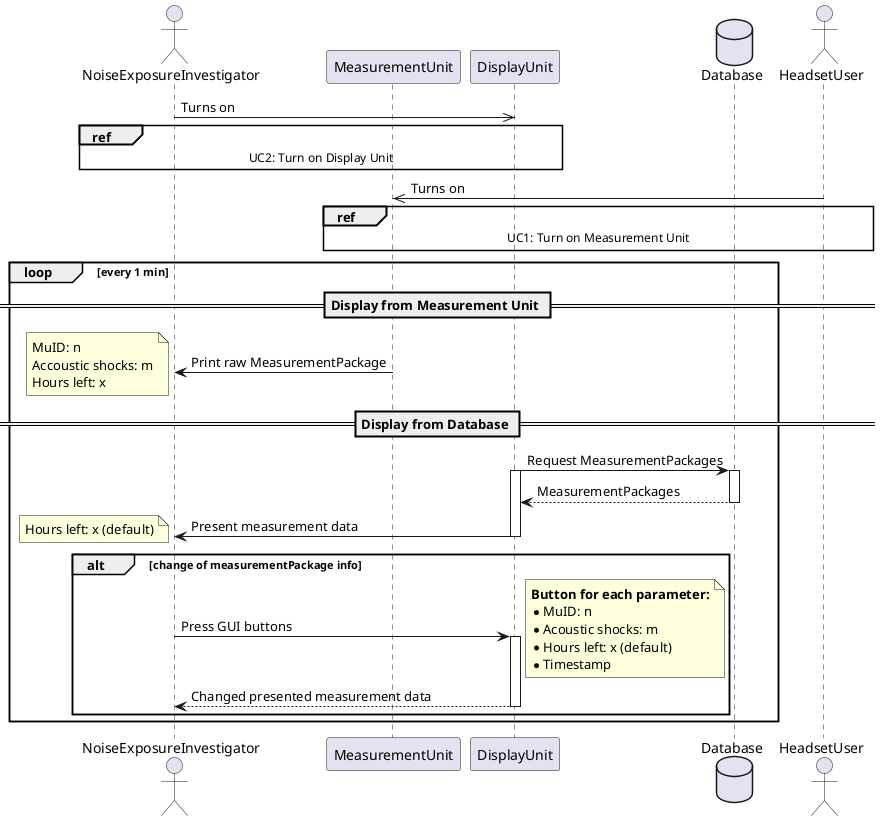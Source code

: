 @startuml sequence_diagram_e2e

actor NoiseExposureInvestigator as nei
participant MeasurementUnit as mu
participant DisplayUnit as du
database Database as db
actor HeadsetUser as hu

nei ->> du : Turns on
ref over nei, du : UC2: Turn on Display Unit

hu ->> mu : Turns on
ref over hu, mu : UC1: Turn on Measurement Unit

loop every 1 min

== Display from Measurement Unit == 
    mu -> nei : Print raw MeasurementPackage
    note left
    MuID: n
    Accoustic shocks: m
    Hours left: x
    end note

== Display from Database == 
    du -> db : Request MeasurementPackages
    activate du
    activate db
    db --> du : MeasurementPackages
    deactivate db

    du -> nei : Present measurement data
    deactivate du

    note left
    Hours left: x (default)
    end note

    alt change of measurementPackage info
        nei -> du : Press GUI buttons
        activate du

        note right
        **Button for each parameter:**
        * MuID: n
        * Acoustic shocks: m
        * Hours left: x (default)
        * Timestamp
        end note

        du --> nei : Changed presented measurement data
        deactivate du
    end
end

@enduml